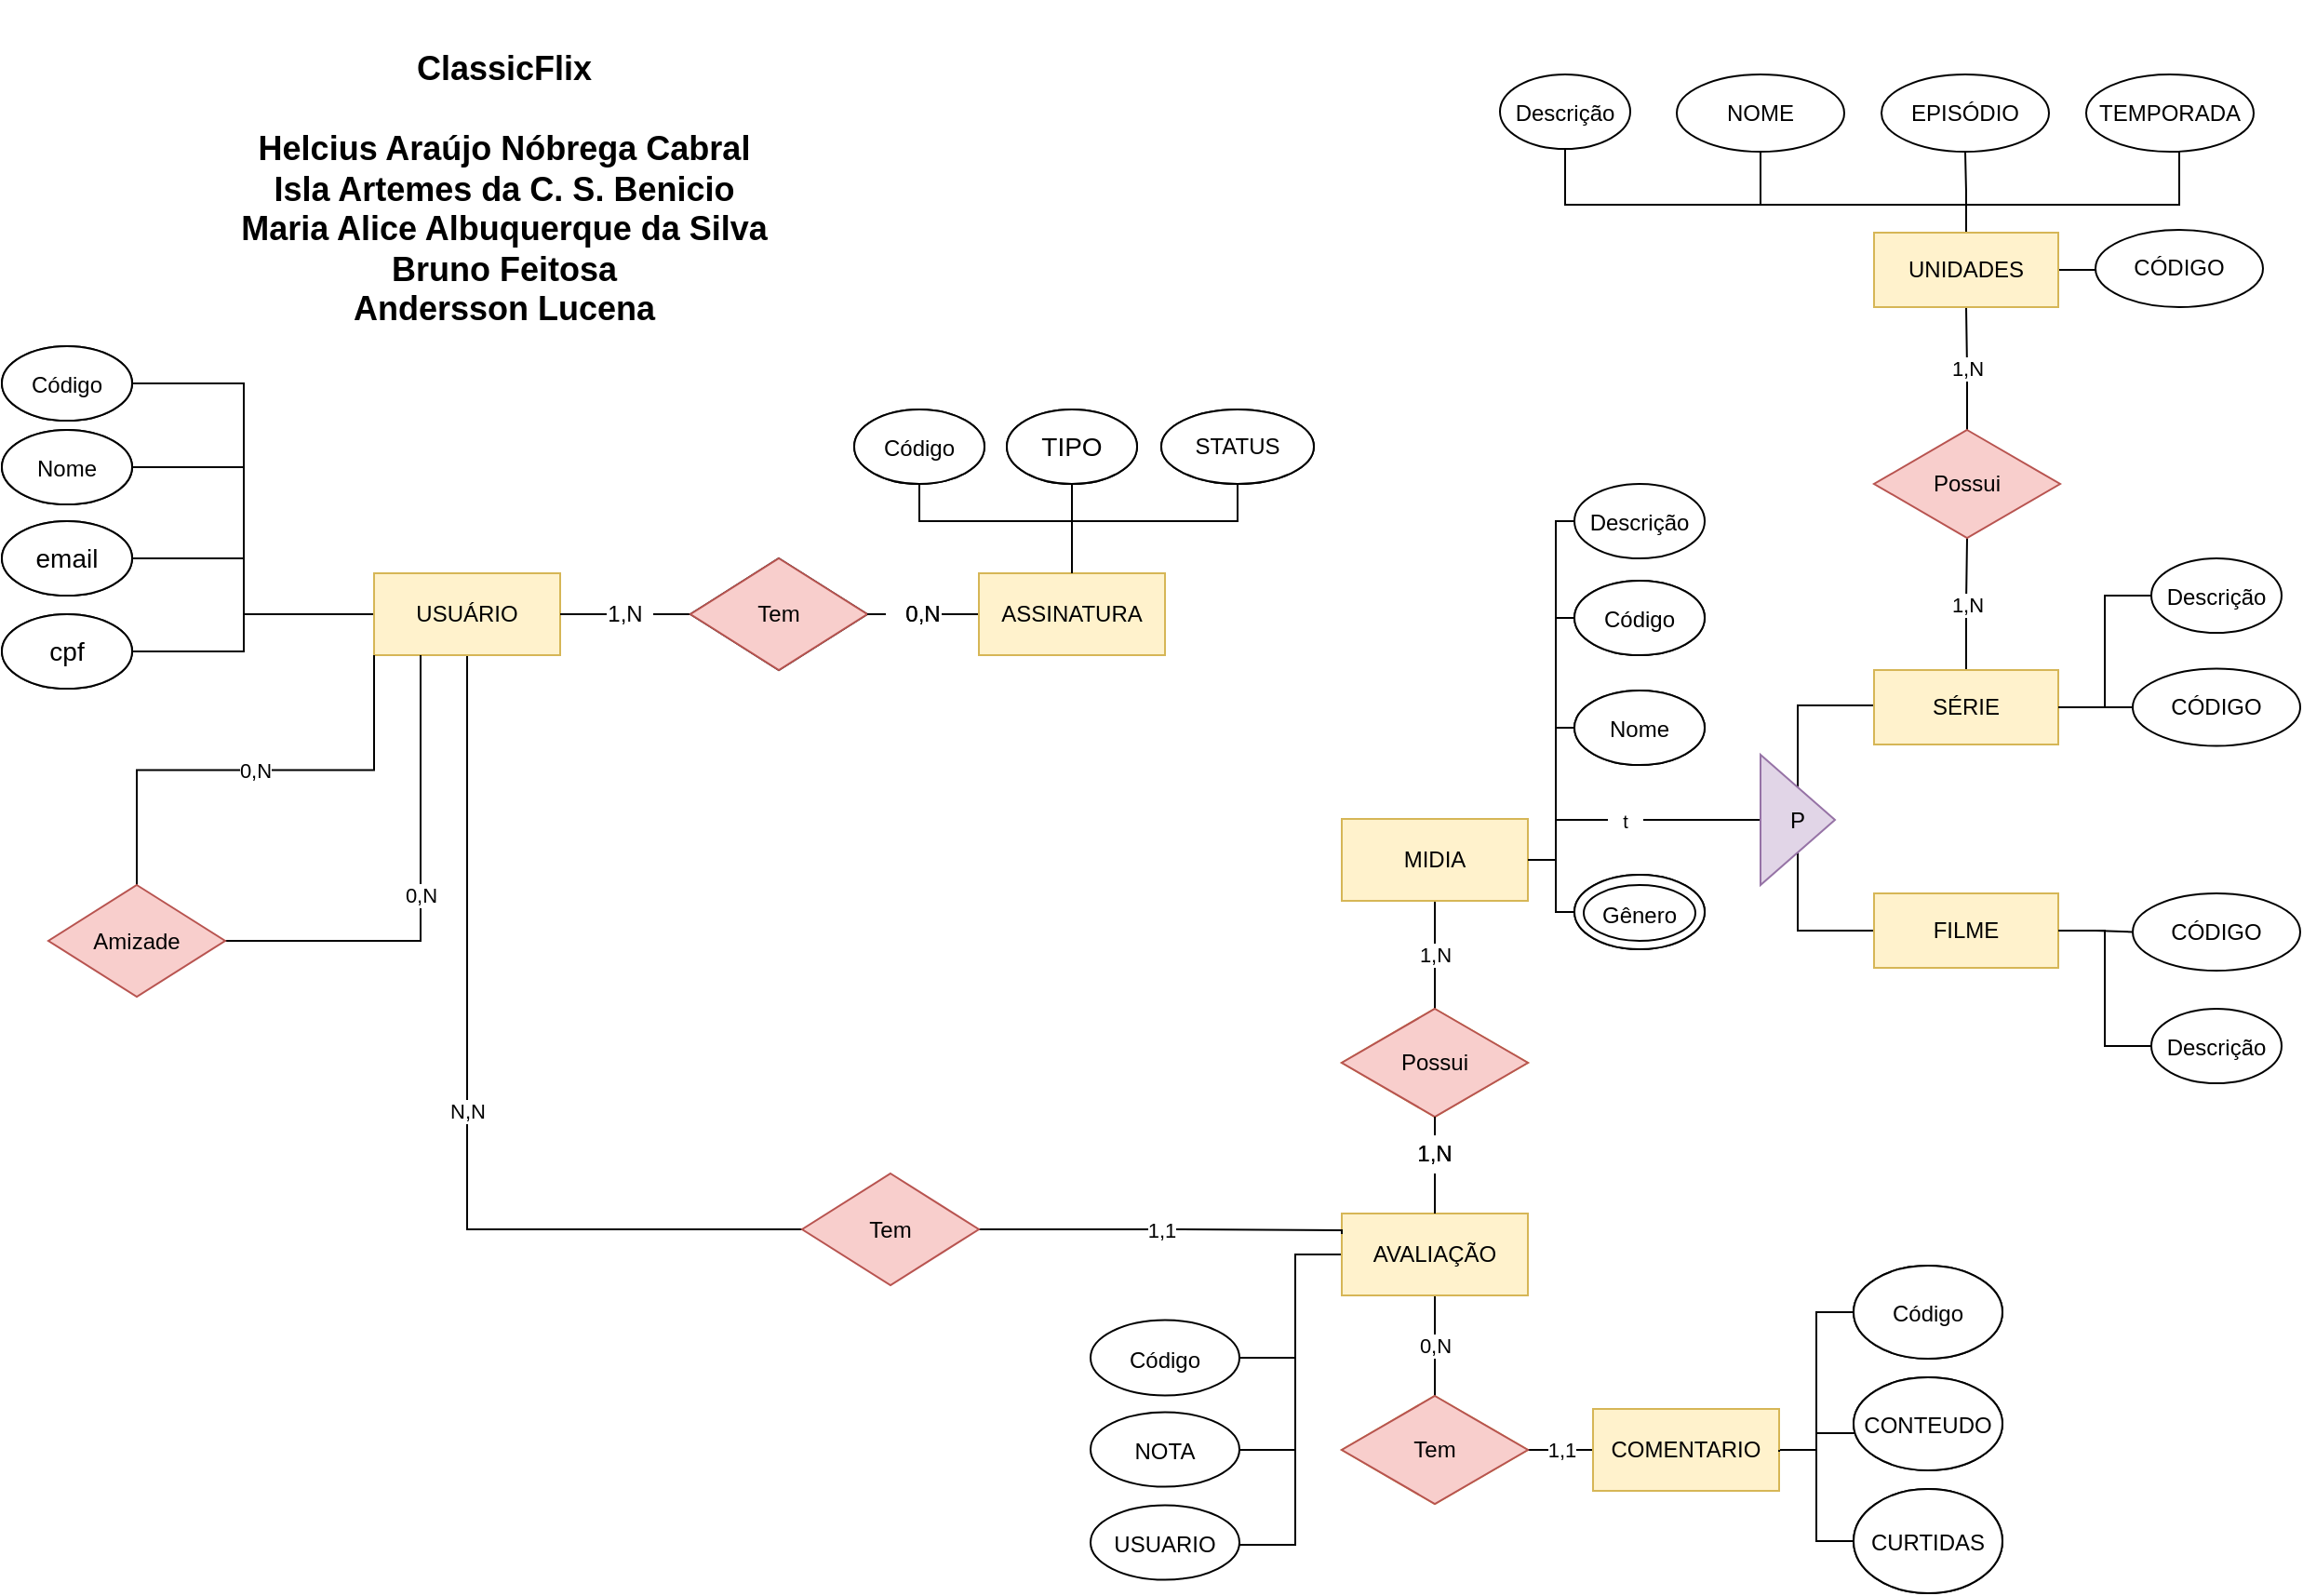 <mxfile version="20.4.2" type="device"><diagram id="C5RBs43oDa-KdzZeNtuy" name="Page-1"><mxGraphModel dx="1210" dy="1848" grid="1" gridSize="10" guides="1" tooltips="1" connect="1" arrows="1" fold="1" page="1" pageScale="1" pageWidth="827" pageHeight="1169" math="0" shadow="0"><root><mxCell id="WIyWlLk6GJQsqaUBKTNV-0"/><mxCell id="WIyWlLk6GJQsqaUBKTNV-1" parent="WIyWlLk6GJQsqaUBKTNV-0"/><mxCell id="F08XExmkQntdWIFzHGbd-15" style="edgeStyle=orthogonalEdgeStyle;rounded=0;orthogonalLoop=1;jettySize=auto;html=1;endArrow=none;endFill=0;entryX=0;entryY=0.5;entryDx=0;entryDy=0;" parent="WIyWlLk6GJQsqaUBKTNV-1" source="F08XExmkQntdWIFzHGbd-16" target="F08XExmkQntdWIFzHGbd-176" edge="1"><mxGeometry relative="1" as="geometry"><mxPoint x="345" y="-838" as="targetPoint"/><Array as="points"><mxPoint x="315" y="-810"/><mxPoint x="315" y="-830"/></Array></mxGeometry></mxCell><mxCell id="F08XExmkQntdWIFzHGbd-151" style="edgeStyle=orthogonalEdgeStyle;rounded=0;orthogonalLoop=1;jettySize=auto;html=1;exitX=1;exitY=0.5;exitDx=0;exitDy=0;endArrow=none;endFill=0;" parent="WIyWlLk6GJQsqaUBKTNV-1" source="F08XExmkQntdWIFzHGbd-152" edge="1"><mxGeometry relative="1" as="geometry"><mxPoint x="380" y="-830" as="targetPoint"/><Array as="points"><mxPoint x="315" y="-954"/><mxPoint x="315" y="-830"/></Array></mxGeometry></mxCell><mxCell id="F08XExmkQntdWIFzHGbd-10" value="&lt;font style=&quot;font-size: 12px;&quot;&gt;Código&lt;/font&gt;" style="ellipse;whiteSpace=wrap;html=1;fontSize=14;" parent="WIyWlLk6GJQsqaUBKTNV-1" vertex="1"><mxGeometry x="185" y="-974" width="70" height="40" as="geometry"/></mxCell><mxCell id="F08XExmkQntdWIFzHGbd-11" style="edgeStyle=orthogonalEdgeStyle;rounded=0;orthogonalLoop=1;jettySize=auto;html=1;endArrow=none;endFill=0;entryX=0;entryY=0.5;entryDx=0;entryDy=0;" parent="WIyWlLk6GJQsqaUBKTNV-1" source="F08XExmkQntdWIFzHGbd-12" target="F08XExmkQntdWIFzHGbd-176" edge="1"><mxGeometry relative="1" as="geometry"><mxPoint x="345" y="-838" as="targetPoint"/><Array as="points"><mxPoint x="315" y="-909"/><mxPoint x="315" y="-830"/></Array></mxGeometry></mxCell><mxCell id="F08XExmkQntdWIFzHGbd-12" value="&lt;font style=&quot;font-size: 12px;&quot;&gt;Nome&lt;/font&gt;" style="ellipse;whiteSpace=wrap;html=1;fontSize=14;" parent="WIyWlLk6GJQsqaUBKTNV-1" vertex="1"><mxGeometry x="185" y="-929" width="70" height="40" as="geometry"/></mxCell><mxCell id="F08XExmkQntdWIFzHGbd-13" value="" style="edgeStyle=orthogonalEdgeStyle;rounded=0;orthogonalLoop=1;jettySize=auto;html=1;fontSize=10;endArrow=none;endFill=0;strokeColor=default;entryX=0;entryY=0.5;entryDx=0;entryDy=0;" parent="WIyWlLk6GJQsqaUBKTNV-1" source="F08XExmkQntdWIFzHGbd-14" target="F08XExmkQntdWIFzHGbd-176" edge="1"><mxGeometry relative="1" as="geometry"><Array as="points"><mxPoint x="315" y="-860"/><mxPoint x="315" y="-830"/></Array><mxPoint x="380" y="-770" as="targetPoint"/></mxGeometry></mxCell><mxCell id="F08XExmkQntdWIFzHGbd-14" value="&lt;font style=&quot;font-size: 12px;&quot;&gt;Descrição&lt;/font&gt;" style="ellipse;whiteSpace=wrap;html=1;fontSize=14;" parent="WIyWlLk6GJQsqaUBKTNV-1" vertex="1"><mxGeometry x="185" y="-880" width="70" height="40" as="geometry"/></mxCell><mxCell id="F08XExmkQntdWIFzHGbd-16" value="&lt;font style=&quot;font-size: 12px;&quot;&gt;Tipo S/PRO&lt;/font&gt;" style="ellipse;whiteSpace=wrap;html=1;fontSize=14;" parent="WIyWlLk6GJQsqaUBKTNV-1" vertex="1"><mxGeometry x="185" y="-830" width="70" height="40" as="geometry"/></mxCell><mxCell id="F08XExmkQntdWIFzHGbd-18" style="edgeStyle=orthogonalEdgeStyle;rounded=0;orthogonalLoop=1;jettySize=auto;html=1;exitX=0.5;exitY=1;exitDx=0;exitDy=0;endArrow=none;endFill=0;" parent="WIyWlLk6GJQsqaUBKTNV-1" source="F08XExmkQntdWIFzHGbd-14" target="F08XExmkQntdWIFzHGbd-14" edge="1"><mxGeometry relative="1" as="geometry"/></mxCell><mxCell id="F08XExmkQntdWIFzHGbd-35" value="VENDA" style="rounded=0;whiteSpace=wrap;html=1;" parent="WIyWlLk6GJQsqaUBKTNV-1" vertex="1"><mxGeometry x="385" y="-852" width="100" height="44" as="geometry"/></mxCell><mxCell id="F08XExmkQntdWIFzHGbd-38" value="Têm" style="rhombus;whiteSpace=wrap;html=1;" parent="WIyWlLk6GJQsqaUBKTNV-1" vertex="1"><mxGeometry x="555" y="-860" width="95" height="60" as="geometry"/></mxCell><mxCell id="F08XExmkQntdWIFzHGbd-56" style="edgeStyle=orthogonalEdgeStyle;rounded=0;orthogonalLoop=1;jettySize=auto;html=1;entryX=0.5;entryY=1;entryDx=0;entryDy=0;endArrow=none;endFill=0;" parent="WIyWlLk6GJQsqaUBKTNV-1" source="F08XExmkQntdWIFzHGbd-57" target="F08XExmkQntdWIFzHGbd-60" edge="1"><mxGeometry relative="1" as="geometry"><Array as="points"><mxPoint x="760" y="-900"/></Array></mxGeometry></mxCell><mxCell id="F08XExmkQntdWIFzHGbd-57" value="Forma de Pagamento" style="rounded=0;whiteSpace=wrap;html=1;" parent="WIyWlLk6GJQsqaUBKTNV-1" vertex="1"><mxGeometry x="710" y="-852" width="100" height="44" as="geometry"/></mxCell><mxCell id="F08XExmkQntdWIFzHGbd-58" style="edgeStyle=orthogonalEdgeStyle;rounded=0;orthogonalLoop=1;jettySize=auto;html=1;endArrow=none;endFill=0;" parent="WIyWlLk6GJQsqaUBKTNV-1" source="F08XExmkQntdWIFzHGbd-59" target="F08XExmkQntdWIFzHGbd-57" edge="1"><mxGeometry relative="1" as="geometry"><Array as="points"><mxPoint x="678" y="-880"/><mxPoint x="760" y="-880"/></Array></mxGeometry></mxCell><mxCell id="F08XExmkQntdWIFzHGbd-59" value="&lt;font style=&quot;font-size: 12px;&quot;&gt;Código&lt;/font&gt;" style="ellipse;whiteSpace=wrap;html=1;fontSize=14;" parent="WIyWlLk6GJQsqaUBKTNV-1" vertex="1"><mxGeometry x="643" y="-940" width="70" height="40" as="geometry"/></mxCell><mxCell id="F08XExmkQntdWIFzHGbd-60" value="&lt;font style=&quot;font-size: 10px;&quot;&gt;Crédito/Débito&lt;/font&gt;" style="ellipse;whiteSpace=wrap;html=1;fontSize=14;" parent="WIyWlLk6GJQsqaUBKTNV-1" vertex="1"><mxGeometry x="725" y="-940" width="70" height="40" as="geometry"/></mxCell><mxCell id="F08XExmkQntdWIFzHGbd-65" value="0,N" style="text;html=1;strokeColor=none;fillColor=none;align=center;verticalAlign=middle;whiteSpace=wrap;rounded=0;" parent="WIyWlLk6GJQsqaUBKTNV-1" vertex="1"><mxGeometry x="660" y="-841.5" width="40" height="23" as="geometry"/></mxCell><mxCell id="F08XExmkQntdWIFzHGbd-66" value="" style="edgeStyle=orthogonalEdgeStyle;rounded=0;orthogonalLoop=1;jettySize=auto;html=1;entryX=0;entryY=0.5;entryDx=0;entryDy=0;endArrow=none;endFill=0;" parent="WIyWlLk6GJQsqaUBKTNV-1" source="F08XExmkQntdWIFzHGbd-38" target="F08XExmkQntdWIFzHGbd-65" edge="1"><mxGeometry relative="1" as="geometry"><mxPoint x="650" y="-830" as="sourcePoint"/><mxPoint x="710" y="-830" as="targetPoint"/><Array as="points"><mxPoint x="660" y="-830"/><mxPoint x="660" y="-830"/></Array></mxGeometry></mxCell><mxCell id="F08XExmkQntdWIFzHGbd-73" value="" style="edgeStyle=orthogonalEdgeStyle;rounded=0;orthogonalLoop=1;jettySize=auto;html=1;fontSize=18;endArrow=none;endFill=0;exitX=1;exitY=0.5;exitDx=0;exitDy=0;" parent="WIyWlLk6GJQsqaUBKTNV-1" source="F08XExmkQntdWIFzHGbd-76" target="F08XExmkQntdWIFzHGbd-109" edge="1"><mxGeometry relative="1" as="geometry"><Array as="points"><mxPoint x="1020" y="-698"/><mxPoint x="1020" y="-828"/></Array></mxGeometry></mxCell><mxCell id="F08XExmkQntdWIFzHGbd-76" value="CLIENTE" style="rounded=0;whiteSpace=wrap;html=1;" parent="WIyWlLk6GJQsqaUBKTNV-1" vertex="1"><mxGeometry x="905" y="-720" width="100" height="44" as="geometry"/></mxCell><mxCell id="F08XExmkQntdWIFzHGbd-79" value="Tem" style="rhombus;whiteSpace=wrap;html=1;fillColor=#fff2cc;strokeColor=#d6b656;" parent="WIyWlLk6GJQsqaUBKTNV-1" vertex="1"><mxGeometry x="905" y="-618" width="100" height="58" as="geometry"/></mxCell><mxCell id="F08XExmkQntdWIFzHGbd-82" style="edgeStyle=orthogonalEdgeStyle;rounded=0;orthogonalLoop=1;jettySize=auto;html=1;fontSize=12;endArrow=none;endFill=0;" parent="WIyWlLk6GJQsqaUBKTNV-1" source="F08XExmkQntdWIFzHGbd-84" edge="1"><mxGeometry relative="1" as="geometry"><mxPoint x="955" y="-520" as="targetPoint"/></mxGeometry></mxCell><mxCell id="F08XExmkQntdWIFzHGbd-84" value="PET" style="rounded=0;whiteSpace=wrap;html=1;fillColor=#fff2cc;strokeColor=#d6b656;" parent="WIyWlLk6GJQsqaUBKTNV-1" vertex="1"><mxGeometry x="905" y="-508" width="100" height="44" as="geometry"/></mxCell><mxCell id="F08XExmkQntdWIFzHGbd-86" value="Tem" style="rhombus;whiteSpace=wrap;html=1;fillColor=#fff2cc;strokeColor=#d6b656;" parent="WIyWlLk6GJQsqaUBKTNV-1" vertex="1"><mxGeometry x="905" y="-410" width="100" height="58" as="geometry"/></mxCell><mxCell id="F08XExmkQntdWIFzHGbd-100" value="&lt;font style=&quot;font-size: 12px;&quot;&gt;Código&lt;/font&gt;" style="ellipse;whiteSpace=wrap;html=1;fontSize=14;" parent="WIyWlLk6GJQsqaUBKTNV-1" vertex="1"><mxGeometry x="1180" y="-480" width="80" height="50" as="geometry"/></mxCell><mxCell id="F08XExmkQntdWIFzHGbd-101" style="edgeStyle=orthogonalEdgeStyle;rounded=0;orthogonalLoop=1;jettySize=auto;html=1;fontSize=12;endArrow=none;endFill=0;exitX=0.038;exitY=0.36;exitDx=0;exitDy=0;exitPerimeter=0;entryX=1;entryY=0.5;entryDx=0;entryDy=0;" parent="WIyWlLk6GJQsqaUBKTNV-1" source="F08XExmkQntdWIFzHGbd-102" target="F08XExmkQntdWIFzHGbd-108" edge="1"><mxGeometry relative="1" as="geometry"><mxPoint x="1090" y="-430" as="targetPoint"/><mxPoint x="1160" y="-400" as="sourcePoint"/><Array as="points"><mxPoint x="1183" y="-390"/><mxPoint x="1160" y="-390"/><mxPoint x="1160" y="-381"/></Array></mxGeometry></mxCell><mxCell id="F08XExmkQntdWIFzHGbd-102" value="&lt;font style=&quot;font-size: 12px;&quot;&gt;Descrição&lt;br&gt;(Sintomas)&lt;/font&gt;" style="ellipse;whiteSpace=wrap;html=1;fontSize=14;" parent="WIyWlLk6GJQsqaUBKTNV-1" vertex="1"><mxGeometry x="1180" y="-420" width="80" height="50" as="geometry"/></mxCell><mxCell id="F08XExmkQntdWIFzHGbd-104" value="&lt;font style=&quot;font-size: 12px;&quot;&gt;Temperatura&lt;/font&gt;" style="ellipse;whiteSpace=wrap;html=1;fontSize=14;" parent="WIyWlLk6GJQsqaUBKTNV-1" vertex="1"><mxGeometry x="1180" y="-360" width="80" height="56" as="geometry"/></mxCell><mxCell id="F08XExmkQntdWIFzHGbd-107" style="edgeStyle=orthogonalEdgeStyle;rounded=0;orthogonalLoop=1;jettySize=auto;html=1;entryX=0;entryY=0.5;entryDx=0;entryDy=0;fontSize=10;endArrow=none;endFill=0;strokeColor=default;" parent="WIyWlLk6GJQsqaUBKTNV-1" source="F08XExmkQntdWIFzHGbd-108" target="F08XExmkQntdWIFzHGbd-100" edge="1"><mxGeometry relative="1" as="geometry"/></mxCell><mxCell id="F08XExmkQntdWIFzHGbd-108" value="Prontuário do Pet" style="rounded=0;whiteSpace=wrap;html=1;fillColor=#fff2cc;strokeColor=#d6b656;" parent="WIyWlLk6GJQsqaUBKTNV-1" vertex="1"><mxGeometry x="1040" y="-403" width="100" height="44" as="geometry"/></mxCell><mxCell id="F08XExmkQntdWIFzHGbd-109" value="&lt;font style=&quot;font-size: 12px;&quot;&gt;Código&lt;/font&gt;" style="ellipse;whiteSpace=wrap;html=1;fontSize=14;" parent="WIyWlLk6GJQsqaUBKTNV-1" vertex="1"><mxGeometry x="1030" y="-848" width="70" height="40" as="geometry"/></mxCell><mxCell id="F08XExmkQntdWIFzHGbd-110" style="edgeStyle=orthogonalEdgeStyle;rounded=0;orthogonalLoop=1;jettySize=auto;html=1;fontSize=18;endArrow=none;endFill=0;entryX=1;entryY=0.5;entryDx=0;entryDy=0;" parent="WIyWlLk6GJQsqaUBKTNV-1" source="F08XExmkQntdWIFzHGbd-111" target="F08XExmkQntdWIFzHGbd-76" edge="1"><mxGeometry relative="1" as="geometry"><mxPoint x="1010" y="-700" as="targetPoint"/><Array as="points"><mxPoint x="1020" y="-769"/><mxPoint x="1020" y="-698"/></Array></mxGeometry></mxCell><mxCell id="F08XExmkQntdWIFzHGbd-111" value="&lt;font style=&quot;font-size: 12px;&quot;&gt;Nome&lt;/font&gt;" style="ellipse;whiteSpace=wrap;html=1;fontSize=14;" parent="WIyWlLk6GJQsqaUBKTNV-1" vertex="1"><mxGeometry x="1030" y="-789" width="70" height="40" as="geometry"/></mxCell><mxCell id="F08XExmkQntdWIFzHGbd-113" style="edgeStyle=orthogonalEdgeStyle;rounded=0;orthogonalLoop=1;jettySize=auto;html=1;entryX=1;entryY=0.5;entryDx=0;entryDy=0;fontSize=12;endArrow=none;endFill=0;exitX=0;exitY=0.5;exitDx=0;exitDy=0;" parent="WIyWlLk6GJQsqaUBKTNV-1" source="F08XExmkQntdWIFzHGbd-114" target="F08XExmkQntdWIFzHGbd-76" edge="1"><mxGeometry relative="1" as="geometry"><Array as="points"><mxPoint x="1020" y="-670"/><mxPoint x="1020" y="-698"/></Array></mxGeometry></mxCell><mxCell id="F08XExmkQntdWIFzHGbd-114" value="&lt;font style=&quot;font-size: 12px;&quot;&gt;Telefone&lt;/font&gt;" style="ellipse;whiteSpace=wrap;html=1;fontSize=14;" parent="WIyWlLk6GJQsqaUBKTNV-1" vertex="1"><mxGeometry x="1030" y="-690" width="70" height="40" as="geometry"/></mxCell><mxCell id="F08XExmkQntdWIFzHGbd-117" value="&lt;font style=&quot;font-size: 18px;&quot;&gt;&lt;b style=&quot;&quot;&gt;ClassicFlix&lt;br&gt;&lt;br&gt;Helcius Araújo Nóbrega Cabral&lt;br&gt;Isla Artemes da C. S. Benicio&lt;br&gt;Maria Alice Albuquerque da Silva&lt;br&gt;Bruno Feitosa&lt;br&gt;Andersson Lucena&lt;br&gt;&lt;/b&gt;&lt;/font&gt;" style="text;html=1;strokeColor=none;fillColor=none;align=center;verticalAlign=middle;whiteSpace=wrap;rounded=0;" parent="WIyWlLk6GJQsqaUBKTNV-1" vertex="1"><mxGeometry x="255" y="-1160" width="400" height="204.25" as="geometry"/></mxCell><mxCell id="F08XExmkQntdWIFzHGbd-124" value="" style="edgeStyle=orthogonalEdgeStyle;rounded=0;orthogonalLoop=1;jettySize=auto;html=1;fontSize=12;endArrow=none;endFill=0;" parent="WIyWlLk6GJQsqaUBKTNV-1" edge="1"><mxGeometry relative="1" as="geometry"><mxPoint x="955" y="-560" as="sourcePoint"/><mxPoint x="955" y="-550" as="targetPoint"/></mxGeometry></mxCell><mxCell id="F08XExmkQntdWIFzHGbd-125" value="1,N" style="text;html=1;strokeColor=none;fillColor=none;align=center;verticalAlign=middle;whiteSpace=wrap;rounded=0;" parent="WIyWlLk6GJQsqaUBKTNV-1" vertex="1"><mxGeometry x="935" y="-550" width="40" height="20.5" as="geometry"/></mxCell><mxCell id="F08XExmkQntdWIFzHGbd-126" value="" style="edgeStyle=orthogonalEdgeStyle;rounded=0;orthogonalLoop=1;jettySize=auto;html=1;fontSize=12;endArrow=none;endFill=0;" parent="WIyWlLk6GJQsqaUBKTNV-1" source="F08XExmkQntdWIFzHGbd-84" target="F08XExmkQntdWIFzHGbd-125" edge="1"><mxGeometry relative="1" as="geometry"><mxPoint x="955" y="-520" as="targetPoint"/><mxPoint x="955" y="-508" as="sourcePoint"/></mxGeometry></mxCell><mxCell id="F08XExmkQntdWIFzHGbd-128" value="valor da compra" style="ellipse;whiteSpace=wrap;html=1;rounded=0;" parent="WIyWlLk6GJQsqaUBKTNV-1" vertex="1"><mxGeometry x="808" y="-940" width="82" height="40" as="geometry"/></mxCell><mxCell id="F08XExmkQntdWIFzHGbd-129" value="" style="endArrow=none;html=1;rounded=0;fontSize=10;exitX=0.5;exitY=0;exitDx=0;exitDy=0;entryX=0.5;entryY=1;entryDx=0;entryDy=0;strokeColor=default;endFill=0;" parent="WIyWlLk6GJQsqaUBKTNV-1" source="F08XExmkQntdWIFzHGbd-57" target="F08XExmkQntdWIFzHGbd-128" edge="1"><mxGeometry width="50" height="50" relative="1" as="geometry"><mxPoint x="800" y="-810" as="sourcePoint"/><mxPoint x="850" y="-860" as="targetPoint"/><Array as="points"><mxPoint x="760" y="-880"/><mxPoint x="849" y="-880"/></Array></mxGeometry></mxCell><mxCell id="F08XExmkQntdWIFzHGbd-139" style="edgeStyle=orthogonalEdgeStyle;rounded=0;orthogonalLoop=1;jettySize=auto;html=1;entryX=1;entryY=0.5;entryDx=0;entryDy=0;fontSize=10;endArrow=none;endFill=0;strokeColor=default;" parent="WIyWlLk6GJQsqaUBKTNV-1" target="F08XExmkQntdWIFzHGbd-108" edge="1"><mxGeometry relative="1" as="geometry"><mxPoint x="1140" y="-381" as="sourcePoint"/></mxGeometry></mxCell><mxCell id="F08XExmkQntdWIFzHGbd-140" style="edgeStyle=orthogonalEdgeStyle;rounded=0;orthogonalLoop=1;jettySize=auto;html=1;entryX=1;entryY=0.5;entryDx=0;entryDy=0;fontSize=10;endArrow=none;endFill=0;strokeColor=default;" parent="WIyWlLk6GJQsqaUBKTNV-1" target="F08XExmkQntdWIFzHGbd-108" edge="1"><mxGeometry relative="1" as="geometry"><mxPoint x="1140" y="-380.0" as="sourcePoint"/></mxGeometry></mxCell><mxCell id="F08XExmkQntdWIFzHGbd-152" value="&lt;font style=&quot;font-size: 12px;&quot;&gt;Código&lt;/font&gt;" style="ellipse;whiteSpace=wrap;html=1;fontSize=14;" parent="WIyWlLk6GJQsqaUBKTNV-1" vertex="1"><mxGeometry x="185" y="-974" width="70" height="40" as="geometry"/></mxCell><mxCell id="F08XExmkQntdWIFzHGbd-154" value="&lt;font style=&quot;font-size: 12px;&quot;&gt;Nome&lt;/font&gt;" style="ellipse;whiteSpace=wrap;html=1;fontSize=14;" parent="WIyWlLk6GJQsqaUBKTNV-1" vertex="1"><mxGeometry x="185" y="-929" width="70" height="40" as="geometry"/></mxCell><mxCell id="F08XExmkQntdWIFzHGbd-156" value="email" style="ellipse;whiteSpace=wrap;html=1;fontSize=14;" parent="WIyWlLk6GJQsqaUBKTNV-1" vertex="1"><mxGeometry x="185" y="-880" width="70" height="40" as="geometry"/></mxCell><mxCell id="F08XExmkQntdWIFzHGbd-158" value="cpf" style="ellipse;whiteSpace=wrap;html=1;fontSize=14;" parent="WIyWlLk6GJQsqaUBKTNV-1" vertex="1"><mxGeometry x="185" y="-830" width="70" height="40" as="geometry"/></mxCell><mxCell id="F08XExmkQntdWIFzHGbd-159" style="edgeStyle=orthogonalEdgeStyle;rounded=0;orthogonalLoop=1;jettySize=auto;html=1;exitX=0.5;exitY=1;exitDx=0;exitDy=0;endArrow=none;endFill=0;" parent="WIyWlLk6GJQsqaUBKTNV-1" source="F08XExmkQntdWIFzHGbd-156" target="F08XExmkQntdWIFzHGbd-156" edge="1"><mxGeometry relative="1" as="geometry"/></mxCell><mxCell id="F08XExmkQntdWIFzHGbd-331" value="N,N" style="edgeStyle=orthogonalEdgeStyle;rounded=0;orthogonalLoop=1;jettySize=auto;html=1;entryX=0;entryY=0.5;entryDx=0;entryDy=0;endArrow=none;endFill=0;" parent="WIyWlLk6GJQsqaUBKTNV-1" source="F08XExmkQntdWIFzHGbd-176" target="F08XExmkQntdWIFzHGbd-330" edge="1"><mxGeometry relative="1" as="geometry"><Array as="points"><mxPoint x="435" y="-500"/></Array></mxGeometry></mxCell><mxCell id="F08XExmkQntdWIFzHGbd-176" value="USUÁRIO" style="rounded=0;whiteSpace=wrap;html=1;fillColor=#fff2cc;strokeColor=#d6b656;" parent="WIyWlLk6GJQsqaUBKTNV-1" vertex="1"><mxGeometry x="385" y="-852" width="100" height="44" as="geometry"/></mxCell><mxCell id="F08XExmkQntdWIFzHGbd-290" value="" style="edgeStyle=orthogonalEdgeStyle;rounded=0;orthogonalLoop=1;jettySize=auto;html=1;endArrow=none;endFill=0;" parent="WIyWlLk6GJQsqaUBKTNV-1" source="F08XExmkQntdWIFzHGbd-179" target="F08XExmkQntdWIFzHGbd-197" edge="1"><mxGeometry relative="1" as="geometry"/></mxCell><mxCell id="F08XExmkQntdWIFzHGbd-179" value="Tem" style="rhombus;whiteSpace=wrap;html=1;fillColor=#f8cecc;strokeColor=#b85450;" parent="WIyWlLk6GJQsqaUBKTNV-1" vertex="1"><mxGeometry x="555" y="-860" width="95" height="60" as="geometry"/></mxCell><mxCell id="F08XExmkQntdWIFzHGbd-197" value="1,N" style="text;html=1;strokeColor=none;fillColor=none;align=center;verticalAlign=middle;whiteSpace=wrap;rounded=0;" parent="WIyWlLk6GJQsqaUBKTNV-1" vertex="1"><mxGeometry x="500" y="-841.5" width="40" height="23" as="geometry"/></mxCell><mxCell id="F08XExmkQntdWIFzHGbd-198" value="" style="edgeStyle=orthogonalEdgeStyle;rounded=0;orthogonalLoop=1;jettySize=auto;html=1;endArrow=none;endFill=0;exitX=1;exitY=0.5;exitDx=0;exitDy=0;" parent="WIyWlLk6GJQsqaUBKTNV-1" source="F08XExmkQntdWIFzHGbd-176" edge="1"><mxGeometry relative="1" as="geometry"><mxPoint x="432.485" y="-932.01" as="sourcePoint"/><mxPoint x="500" y="-830" as="targetPoint"/><Array as="points"><mxPoint x="510" y="-830"/><mxPoint x="510" y="-830"/></Array></mxGeometry></mxCell><mxCell id="F08XExmkQntdWIFzHGbd-199" style="edgeStyle=orthogonalEdgeStyle;rounded=0;orthogonalLoop=1;jettySize=auto;html=1;entryX=0.5;entryY=1;entryDx=0;entryDy=0;endArrow=none;endFill=0;" parent="WIyWlLk6GJQsqaUBKTNV-1" source="F08XExmkQntdWIFzHGbd-200" target="F08XExmkQntdWIFzHGbd-203" edge="1"><mxGeometry relative="1" as="geometry"><Array as="points"><mxPoint x="760" y="-900"/></Array></mxGeometry></mxCell><mxCell id="F08XExmkQntdWIFzHGbd-334" style="edgeStyle=orthogonalEdgeStyle;rounded=0;orthogonalLoop=1;jettySize=auto;html=1;endArrow=none;endFill=0;" parent="WIyWlLk6GJQsqaUBKTNV-1" source="F08XExmkQntdWIFzHGbd-200" target="F08XExmkQntdWIFzHGbd-208" edge="1"><mxGeometry relative="1" as="geometry"/></mxCell><mxCell id="F08XExmkQntdWIFzHGbd-200" value="ASSINATURA" style="rounded=0;whiteSpace=wrap;html=1;fillColor=#fff2cc;strokeColor=#d6b656;" parent="WIyWlLk6GJQsqaUBKTNV-1" vertex="1"><mxGeometry x="710" y="-852" width="100" height="44" as="geometry"/></mxCell><mxCell id="F08XExmkQntdWIFzHGbd-201" style="edgeStyle=orthogonalEdgeStyle;rounded=0;orthogonalLoop=1;jettySize=auto;html=1;endArrow=none;endFill=0;" parent="WIyWlLk6GJQsqaUBKTNV-1" source="F08XExmkQntdWIFzHGbd-202" target="F08XExmkQntdWIFzHGbd-200" edge="1"><mxGeometry relative="1" as="geometry"><Array as="points"><mxPoint x="678" y="-880"/><mxPoint x="760" y="-880"/></Array></mxGeometry></mxCell><mxCell id="F08XExmkQntdWIFzHGbd-202" value="&lt;font style=&quot;font-size: 12px;&quot;&gt;Código&lt;/font&gt;" style="ellipse;whiteSpace=wrap;html=1;fontSize=14;" parent="WIyWlLk6GJQsqaUBKTNV-1" vertex="1"><mxGeometry x="643" y="-940" width="70" height="40" as="geometry"/></mxCell><mxCell id="F08XExmkQntdWIFzHGbd-203" value="TIPO" style="ellipse;whiteSpace=wrap;html=1;fontSize=14;" parent="WIyWlLk6GJQsqaUBKTNV-1" vertex="1"><mxGeometry x="725" y="-940" width="70" height="40" as="geometry"/></mxCell><mxCell id="F08XExmkQntdWIFzHGbd-208" value="0,N" style="text;html=1;strokeColor=none;fillColor=none;align=center;verticalAlign=middle;whiteSpace=wrap;rounded=0;" parent="WIyWlLk6GJQsqaUBKTNV-1" vertex="1"><mxGeometry x="660" y="-841.5" width="40" height="23" as="geometry"/></mxCell><mxCell id="F08XExmkQntdWIFzHGbd-209" value="" style="edgeStyle=orthogonalEdgeStyle;rounded=0;orthogonalLoop=1;jettySize=auto;html=1;entryX=0;entryY=0.5;entryDx=0;entryDy=0;endArrow=none;endFill=0;" parent="WIyWlLk6GJQsqaUBKTNV-1" source="F08XExmkQntdWIFzHGbd-179" target="F08XExmkQntdWIFzHGbd-208" edge="1"><mxGeometry relative="1" as="geometry"><mxPoint x="650" y="-830" as="sourcePoint"/><mxPoint x="710" y="-830" as="targetPoint"/><Array as="points"><mxPoint x="660" y="-830"/><mxPoint x="660" y="-830"/></Array></mxGeometry></mxCell><mxCell id="F08XExmkQntdWIFzHGbd-216" value="" style="edgeStyle=orthogonalEdgeStyle;rounded=0;orthogonalLoop=1;jettySize=auto;html=1;fontSize=18;endArrow=none;endFill=0;exitX=1;exitY=0.5;exitDx=0;exitDy=0;" parent="WIyWlLk6GJQsqaUBKTNV-1" source="F08XExmkQntdWIFzHGbd-219" target="F08XExmkQntdWIFzHGbd-252" edge="1"><mxGeometry relative="1" as="geometry"><Array as="points"><mxPoint x="1020" y="-698"/><mxPoint x="1020" y="-828"/></Array></mxGeometry></mxCell><mxCell id="F08XExmkQntdWIFzHGbd-218" value="&amp;nbsp; &amp;nbsp;t&amp;nbsp; &amp;nbsp;" style="edgeStyle=orthogonalEdgeStyle;rounded=0;orthogonalLoop=1;jettySize=auto;html=1;fontSize=10;endArrow=none;endFill=0;strokeColor=default;entryX=0;entryY=0.5;entryDx=0;entryDy=0;" parent="WIyWlLk6GJQsqaUBKTNV-1" source="F08XExmkQntdWIFzHGbd-219" target="F08XExmkQntdWIFzHGbd-294" edge="1"><mxGeometry relative="1" as="geometry"><Array as="points"><mxPoint x="1020" y="-698"/><mxPoint x="1020" y="-719"/></Array><mxPoint x="1100" y="-720" as="targetPoint"/></mxGeometry></mxCell><mxCell id="F08XExmkQntdWIFzHGbd-320" value="1,N" style="edgeStyle=orthogonalEdgeStyle;rounded=0;orthogonalLoop=1;jettySize=auto;html=1;entryX=0.5;entryY=0;entryDx=0;entryDy=0;endArrow=none;endFill=0;" parent="WIyWlLk6GJQsqaUBKTNV-1" source="F08XExmkQntdWIFzHGbd-219" target="F08XExmkQntdWIFzHGbd-222" edge="1"><mxGeometry relative="1" as="geometry"/></mxCell><mxCell id="F08XExmkQntdWIFzHGbd-219" value="MIDIA" style="rounded=0;whiteSpace=wrap;html=1;fillColor=#fff2cc;strokeColor=#d6b656;" parent="WIyWlLk6GJQsqaUBKTNV-1" vertex="1"><mxGeometry x="905" y="-720" width="100" height="44" as="geometry"/></mxCell><mxCell id="F08XExmkQntdWIFzHGbd-222" value="&lt;font style=&quot;vertical-align: inherit;&quot;&gt;&lt;font style=&quot;vertical-align: inherit;&quot;&gt;Possui&lt;/font&gt;&lt;/font&gt;" style="rhombus;whiteSpace=wrap;html=1;fillColor=#f8cecc;strokeColor=#b85450;" parent="WIyWlLk6GJQsqaUBKTNV-1" vertex="1"><mxGeometry x="905" y="-618" width="100" height="58" as="geometry"/></mxCell><mxCell id="F08XExmkQntdWIFzHGbd-225" style="edgeStyle=orthogonalEdgeStyle;rounded=0;orthogonalLoop=1;jettySize=auto;html=1;fontSize=12;endArrow=none;endFill=0;" parent="WIyWlLk6GJQsqaUBKTNV-1" source="F08XExmkQntdWIFzHGbd-227" edge="1"><mxGeometry relative="1" as="geometry"><mxPoint x="955" y="-520" as="targetPoint"/></mxGeometry></mxCell><mxCell id="F08XExmkQntdWIFzHGbd-321" value="" style="edgeStyle=orthogonalEdgeStyle;rounded=0;orthogonalLoop=1;jettySize=auto;html=1;endArrow=none;endFill=0;" parent="WIyWlLk6GJQsqaUBKTNV-1" source="F08XExmkQntdWIFzHGbd-227" target="F08XExmkQntdWIFzHGbd-237" edge="1"><mxGeometry relative="1" as="geometry"><Array as="points"><mxPoint x="880" y="-486"/><mxPoint x="880" y="-381"/></Array></mxGeometry></mxCell><mxCell id="F08XExmkQntdWIFzHGbd-322" style="edgeStyle=orthogonalEdgeStyle;rounded=0;orthogonalLoop=1;jettySize=auto;html=1;entryX=1;entryY=0.5;entryDx=0;entryDy=0;endArrow=none;endFill=0;" parent="WIyWlLk6GJQsqaUBKTNV-1" source="F08XExmkQntdWIFzHGbd-227" target="F08XExmkQntdWIFzHGbd-235" edge="1"><mxGeometry relative="1" as="geometry"><Array as="points"><mxPoint x="880" y="-486"/><mxPoint x="880" y="-430"/></Array></mxGeometry></mxCell><mxCell id="F08XExmkQntdWIFzHGbd-324" style="edgeStyle=orthogonalEdgeStyle;rounded=0;orthogonalLoop=1;jettySize=auto;html=1;entryX=1;entryY=0.5;entryDx=0;entryDy=0;endArrow=none;endFill=0;" parent="WIyWlLk6GJQsqaUBKTNV-1" source="F08XExmkQntdWIFzHGbd-227" target="F08XExmkQntdWIFzHGbd-323" edge="1"><mxGeometry relative="1" as="geometry"><Array as="points"><mxPoint x="880" y="-486"/><mxPoint x="880" y="-330"/><mxPoint x="850" y="-330"/></Array></mxGeometry></mxCell><mxCell id="F08XExmkQntdWIFzHGbd-325" value="0,N" style="edgeStyle=orthogonalEdgeStyle;rounded=0;orthogonalLoop=1;jettySize=auto;html=1;entryX=0.5;entryY=0;entryDx=0;entryDy=0;endArrow=none;endFill=0;" parent="WIyWlLk6GJQsqaUBKTNV-1" source="F08XExmkQntdWIFzHGbd-227" target="F08XExmkQntdWIFzHGbd-229" edge="1"><mxGeometry relative="1" as="geometry"/></mxCell><mxCell id="F08XExmkQntdWIFzHGbd-227" value="AVALIAÇÃO" style="rounded=0;whiteSpace=wrap;html=1;fillColor=#fff2cc;strokeColor=#d6b656;" parent="WIyWlLk6GJQsqaUBKTNV-1" vertex="1"><mxGeometry x="905" y="-508" width="100" height="44" as="geometry"/></mxCell><mxCell id="F08XExmkQntdWIFzHGbd-326" value="1,1" style="edgeStyle=orthogonalEdgeStyle;rounded=0;orthogonalLoop=1;jettySize=auto;html=1;entryX=0;entryY=0.5;entryDx=0;entryDy=0;endArrow=none;endFill=0;" parent="WIyWlLk6GJQsqaUBKTNV-1" source="F08XExmkQntdWIFzHGbd-229" target="F08XExmkQntdWIFzHGbd-251" edge="1"><mxGeometry relative="1" as="geometry"/></mxCell><mxCell id="F08XExmkQntdWIFzHGbd-229" value="Tem" style="rhombus;whiteSpace=wrap;html=1;fillColor=#f8cecc;strokeColor=#b85450;" parent="WIyWlLk6GJQsqaUBKTNV-1" vertex="1"><mxGeometry x="905" y="-410" width="100" height="58" as="geometry"/></mxCell><mxCell id="F08XExmkQntdWIFzHGbd-235" value="&lt;font style=&quot;font-size: 12px;&quot;&gt;Código&lt;/font&gt;" style="ellipse;whiteSpace=wrap;html=1;fontSize=14;" parent="WIyWlLk6GJQsqaUBKTNV-1" vertex="1"><mxGeometry x="770" y="-450.75" width="80" height="40.5" as="geometry"/></mxCell><mxCell id="F08XExmkQntdWIFzHGbd-237" value="&lt;font style=&quot;font-size: 12px;&quot;&gt;NOTA&lt;/font&gt;" style="ellipse;whiteSpace=wrap;html=1;fontSize=14;" parent="WIyWlLk6GJQsqaUBKTNV-1" vertex="1"><mxGeometry x="770" y="-401.25" width="80" height="40" as="geometry"/></mxCell><mxCell id="F08XExmkQntdWIFzHGbd-243" value="&lt;font style=&quot;font-size: 12px;&quot;&gt;Código&lt;/font&gt;" style="ellipse;whiteSpace=wrap;html=1;fontSize=14;" parent="WIyWlLk6GJQsqaUBKTNV-1" vertex="1"><mxGeometry x="1180" y="-480" width="80" height="50" as="geometry"/></mxCell><mxCell id="F08XExmkQntdWIFzHGbd-245" value="&lt;span style=&quot;font-size: 12px;&quot;&gt;CONTEUDO&lt;/span&gt;" style="ellipse;whiteSpace=wrap;html=1;fontSize=14;" parent="WIyWlLk6GJQsqaUBKTNV-1" vertex="1"><mxGeometry x="1180" y="-420" width="80" height="50" as="geometry"/></mxCell><mxCell id="F08XExmkQntdWIFzHGbd-327" style="edgeStyle=orthogonalEdgeStyle;rounded=0;orthogonalLoop=1;jettySize=auto;html=1;entryX=1;entryY=0.5;entryDx=0;entryDy=0;endArrow=none;endFill=0;" parent="WIyWlLk6GJQsqaUBKTNV-1" source="F08XExmkQntdWIFzHGbd-247" target="F08XExmkQntdWIFzHGbd-251" edge="1"><mxGeometry relative="1" as="geometry"/></mxCell><mxCell id="F08XExmkQntdWIFzHGbd-247" value="&lt;span style=&quot;font-size: 12px;&quot;&gt;CURTIDAS&lt;/span&gt;" style="ellipse;whiteSpace=wrap;html=1;fontSize=14;" parent="WIyWlLk6GJQsqaUBKTNV-1" vertex="1"><mxGeometry x="1180" y="-360" width="80" height="56" as="geometry"/></mxCell><mxCell id="F08XExmkQntdWIFzHGbd-251" value="COMENTARIO" style="rounded=0;whiteSpace=wrap;html=1;fillColor=#fff2cc;strokeColor=#d6b656;" parent="WIyWlLk6GJQsqaUBKTNV-1" vertex="1"><mxGeometry x="1040" y="-403" width="100" height="44" as="geometry"/></mxCell><mxCell id="F08XExmkQntdWIFzHGbd-252" value="&lt;font style=&quot;font-size: 12px;&quot;&gt;Código&lt;/font&gt;" style="ellipse;whiteSpace=wrap;html=1;fontSize=14;" parent="WIyWlLk6GJQsqaUBKTNV-1" vertex="1"><mxGeometry x="1030" y="-848" width="70" height="40" as="geometry"/></mxCell><mxCell id="F08XExmkQntdWIFzHGbd-253" style="edgeStyle=orthogonalEdgeStyle;rounded=0;orthogonalLoop=1;jettySize=auto;html=1;fontSize=18;endArrow=none;endFill=0;entryX=1;entryY=0.5;entryDx=0;entryDy=0;" parent="WIyWlLk6GJQsqaUBKTNV-1" source="F08XExmkQntdWIFzHGbd-254" target="F08XExmkQntdWIFzHGbd-219" edge="1"><mxGeometry relative="1" as="geometry"><mxPoint x="1010" y="-700" as="targetPoint"/><Array as="points"><mxPoint x="1020" y="-769"/><mxPoint x="1020" y="-698"/></Array></mxGeometry></mxCell><mxCell id="F08XExmkQntdWIFzHGbd-254" value="&lt;font style=&quot;font-size: 12px;&quot;&gt;Nome&lt;/font&gt;" style="ellipse;whiteSpace=wrap;html=1;fontSize=14;" parent="WIyWlLk6GJQsqaUBKTNV-1" vertex="1"><mxGeometry x="1030" y="-789" width="70" height="40" as="geometry"/></mxCell><mxCell id="F08XExmkQntdWIFzHGbd-256" style="edgeStyle=orthogonalEdgeStyle;rounded=0;orthogonalLoop=1;jettySize=auto;html=1;entryX=1;entryY=0.5;entryDx=0;entryDy=0;fontSize=12;endArrow=none;endFill=0;exitX=0;exitY=0.5;exitDx=0;exitDy=0;" parent="WIyWlLk6GJQsqaUBKTNV-1" source="F08XExmkQntdWIFzHGbd-257" target="F08XExmkQntdWIFzHGbd-219" edge="1"><mxGeometry relative="1" as="geometry"><Array as="points"><mxPoint x="1020" y="-670"/><mxPoint x="1020" y="-698"/></Array></mxGeometry></mxCell><mxCell id="F08XExmkQntdWIFzHGbd-257" value="&lt;font style=&quot;font-size: 12px;&quot;&gt;Telefone&lt;/font&gt;" style="ellipse;whiteSpace=wrap;html=1;fontSize=14;" parent="WIyWlLk6GJQsqaUBKTNV-1" vertex="1"><mxGeometry x="1030" y="-690" width="70" height="40" as="geometry"/></mxCell><mxCell id="F08XExmkQntdWIFzHGbd-266" value="" style="edgeStyle=orthogonalEdgeStyle;rounded=0;orthogonalLoop=1;jettySize=auto;html=1;fontSize=12;endArrow=none;endFill=0;" parent="WIyWlLk6GJQsqaUBKTNV-1" edge="1"><mxGeometry relative="1" as="geometry"><mxPoint x="955" y="-560" as="sourcePoint"/><mxPoint x="955" y="-550" as="targetPoint"/></mxGeometry></mxCell><mxCell id="F08XExmkQntdWIFzHGbd-267" value="1,N" style="text;html=1;strokeColor=none;fillColor=none;align=center;verticalAlign=middle;whiteSpace=wrap;rounded=0;" parent="WIyWlLk6GJQsqaUBKTNV-1" vertex="1"><mxGeometry x="935" y="-550" width="40" height="20.5" as="geometry"/></mxCell><mxCell id="F08XExmkQntdWIFzHGbd-268" value="" style="edgeStyle=orthogonalEdgeStyle;rounded=0;orthogonalLoop=1;jettySize=auto;html=1;fontSize=12;endArrow=none;endFill=0;" parent="WIyWlLk6GJQsqaUBKTNV-1" source="F08XExmkQntdWIFzHGbd-227" target="F08XExmkQntdWIFzHGbd-267" edge="1"><mxGeometry relative="1" as="geometry"><mxPoint x="955" y="-520" as="targetPoint"/><mxPoint x="955" y="-508" as="sourcePoint"/></mxGeometry></mxCell><mxCell id="F08XExmkQntdWIFzHGbd-270" value="STATUS" style="ellipse;whiteSpace=wrap;html=1;rounded=0;" parent="WIyWlLk6GJQsqaUBKTNV-1" vertex="1"><mxGeometry x="808" y="-940" width="82" height="40" as="geometry"/></mxCell><mxCell id="F08XExmkQntdWIFzHGbd-271" value="" style="endArrow=none;html=1;rounded=0;fontSize=10;exitX=0.5;exitY=0;exitDx=0;exitDy=0;entryX=0.5;entryY=1;entryDx=0;entryDy=0;strokeColor=default;endFill=0;" parent="WIyWlLk6GJQsqaUBKTNV-1" source="F08XExmkQntdWIFzHGbd-200" target="F08XExmkQntdWIFzHGbd-270" edge="1"><mxGeometry width="50" height="50" relative="1" as="geometry"><mxPoint x="800" y="-810" as="sourcePoint"/><mxPoint x="850" y="-860" as="targetPoint"/><Array as="points"><mxPoint x="760" y="-880"/><mxPoint x="849" y="-880"/></Array></mxGeometry></mxCell><mxCell id="F08XExmkQntdWIFzHGbd-281" style="edgeStyle=orthogonalEdgeStyle;rounded=0;orthogonalLoop=1;jettySize=auto;html=1;entryX=1;entryY=0.5;entryDx=0;entryDy=0;fontSize=10;endArrow=none;endFill=0;strokeColor=default;" parent="WIyWlLk6GJQsqaUBKTNV-1" target="F08XExmkQntdWIFzHGbd-251" edge="1"><mxGeometry relative="1" as="geometry"><mxPoint x="1140" y="-381" as="sourcePoint"/></mxGeometry></mxCell><mxCell id="F08XExmkQntdWIFzHGbd-282" style="edgeStyle=orthogonalEdgeStyle;rounded=0;orthogonalLoop=1;jettySize=auto;html=1;entryX=1;entryY=0.5;entryDx=0;entryDy=0;fontSize=10;endArrow=none;endFill=0;strokeColor=default;" parent="WIyWlLk6GJQsqaUBKTNV-1" target="F08XExmkQntdWIFzHGbd-251" edge="1"><mxGeometry relative="1" as="geometry"><mxPoint x="1140" y="-380.0" as="sourcePoint"/></mxGeometry></mxCell><mxCell id="F08XExmkQntdWIFzHGbd-286" value="&lt;span style=&quot;font-size: 12px;&quot;&gt;Gênero&lt;/span&gt;" style="ellipse;whiteSpace=wrap;html=1;fontSize=14;" parent="WIyWlLk6GJQsqaUBKTNV-1" vertex="1"><mxGeometry x="1035" y="-684.5" width="60" height="30" as="geometry"/></mxCell><mxCell id="F08XExmkQntdWIFzHGbd-300" style="edgeStyle=orthogonalEdgeStyle;rounded=0;orthogonalLoop=1;jettySize=auto;html=1;entryX=0;entryY=0.5;entryDx=0;entryDy=0;endArrow=none;endFill=0;" parent="WIyWlLk6GJQsqaUBKTNV-1" source="F08XExmkQntdWIFzHGbd-294" target="F08XExmkQntdWIFzHGbd-298" edge="1"><mxGeometry relative="1" as="geometry"><Array as="points"><mxPoint x="1150" y="-781"/></Array></mxGeometry></mxCell><mxCell id="F08XExmkQntdWIFzHGbd-301" style="edgeStyle=orthogonalEdgeStyle;rounded=0;orthogonalLoop=1;jettySize=auto;html=1;entryX=0;entryY=0.5;entryDx=0;entryDy=0;endArrow=none;endFill=0;" parent="WIyWlLk6GJQsqaUBKTNV-1" source="F08XExmkQntdWIFzHGbd-294" target="F08XExmkQntdWIFzHGbd-299" edge="1"><mxGeometry relative="1" as="geometry"><Array as="points"><mxPoint x="1150" y="-660"/></Array></mxGeometry></mxCell><mxCell id="F08XExmkQntdWIFzHGbd-294" value="P" style="triangle;whiteSpace=wrap;html=1;rotation=0;fillColor=#e1d5e7;strokeColor=#9673a6;" parent="WIyWlLk6GJQsqaUBKTNV-1" vertex="1"><mxGeometry x="1130" y="-754.5" width="40" height="70" as="geometry"/></mxCell><mxCell id="F08XExmkQntdWIFzHGbd-303" value="" style="edgeStyle=orthogonalEdgeStyle;rounded=0;orthogonalLoop=1;jettySize=auto;html=1;endArrow=none;endFill=0;entryX=0;entryY=0.5;entryDx=0;entryDy=0;" parent="WIyWlLk6GJQsqaUBKTNV-1" source="F08XExmkQntdWIFzHGbd-298" target="F08XExmkQntdWIFzHGbd-302" edge="1"><mxGeometry relative="1" as="geometry"><Array as="points"><mxPoint x="1310" y="-780"/><mxPoint x="1310" y="-780"/></Array></mxGeometry></mxCell><mxCell id="F08XExmkQntdWIFzHGbd-309" value="1,N" style="edgeStyle=orthogonalEdgeStyle;rounded=0;orthogonalLoop=1;jettySize=auto;html=1;endArrow=none;endFill=0;" parent="WIyWlLk6GJQsqaUBKTNV-1" source="F08XExmkQntdWIFzHGbd-298" target="F08XExmkQntdWIFzHGbd-308" edge="1"><mxGeometry relative="1" as="geometry"/></mxCell><mxCell id="F08XExmkQntdWIFzHGbd-298" value="SÉRIE" style="rounded=0;whiteSpace=wrap;html=1;fillColor=#fff2cc;strokeColor=#d6b656;" parent="WIyWlLk6GJQsqaUBKTNV-1" vertex="1"><mxGeometry x="1191" y="-800" width="99" height="40" as="geometry"/></mxCell><mxCell id="ItUjktCZxWzg4voJM3CS-7" style="edgeStyle=orthogonalEdgeStyle;rounded=0;orthogonalLoop=1;jettySize=auto;html=1;entryX=0;entryY=0.5;entryDx=0;entryDy=0;endArrow=none;endFill=0;" parent="WIyWlLk6GJQsqaUBKTNV-1" source="F08XExmkQntdWIFzHGbd-299" target="ItUjktCZxWzg4voJM3CS-6" edge="1"><mxGeometry relative="1" as="geometry"/></mxCell><mxCell id="F08XExmkQntdWIFzHGbd-299" value="FILME" style="rounded=0;whiteSpace=wrap;html=1;fillColor=#fff2cc;strokeColor=#d6b656;" parent="WIyWlLk6GJQsqaUBKTNV-1" vertex="1"><mxGeometry x="1191" y="-680" width="99" height="40" as="geometry"/></mxCell><mxCell id="F08XExmkQntdWIFzHGbd-302" value="CÓDIGO" style="ellipse;whiteSpace=wrap;html=1;rounded=0;" parent="WIyWlLk6GJQsqaUBKTNV-1" vertex="1"><mxGeometry x="1330" y="-800.75" width="90" height="41.5" as="geometry"/></mxCell><mxCell id="F08XExmkQntdWIFzHGbd-304" value="" style="edgeStyle=orthogonalEdgeStyle;rounded=0;orthogonalLoop=1;jettySize=auto;html=1;endArrow=none;endFill=0;entryX=0;entryY=0.5;entryDx=0;entryDy=0;exitX=1;exitY=0.5;exitDx=0;exitDy=0;" parent="WIyWlLk6GJQsqaUBKTNV-1" source="F08XExmkQntdWIFzHGbd-299" target="F08XExmkQntdWIFzHGbd-305" edge="1"><mxGeometry relative="1" as="geometry"><mxPoint x="1360" y="-640" as="sourcePoint"/><Array as="points"><mxPoint x="1310" y="-659"/></Array></mxGeometry></mxCell><mxCell id="F08XExmkQntdWIFzHGbd-305" value="CÓDIGO" style="ellipse;whiteSpace=wrap;html=1;rounded=0;" parent="WIyWlLk6GJQsqaUBKTNV-1" vertex="1"><mxGeometry x="1330" y="-680" width="90" height="41.5" as="geometry"/></mxCell><mxCell id="F08XExmkQntdWIFzHGbd-311" value="1,N" style="edgeStyle=orthogonalEdgeStyle;rounded=0;orthogonalLoop=1;jettySize=auto;html=1;entryX=0.5;entryY=1;entryDx=0;entryDy=0;endArrow=none;endFill=0;" parent="WIyWlLk6GJQsqaUBKTNV-1" source="F08XExmkQntdWIFzHGbd-308" target="F08XExmkQntdWIFzHGbd-310" edge="1"><mxGeometry relative="1" as="geometry"/></mxCell><mxCell id="F08XExmkQntdWIFzHGbd-308" value="&lt;font style=&quot;vertical-align: inherit;&quot;&gt;&lt;font style=&quot;vertical-align: inherit;&quot;&gt;Possui&lt;/font&gt;&lt;/font&gt;" style="rhombus;whiteSpace=wrap;html=1;fillColor=#f8cecc;strokeColor=#b85450;" parent="WIyWlLk6GJQsqaUBKTNV-1" vertex="1"><mxGeometry x="1191" y="-929" width="100" height="58" as="geometry"/></mxCell><mxCell id="F08XExmkQntdWIFzHGbd-313" style="edgeStyle=orthogonalEdgeStyle;rounded=0;orthogonalLoop=1;jettySize=auto;html=1;entryX=0;entryY=0.5;entryDx=0;entryDy=0;endArrow=none;endFill=0;" parent="WIyWlLk6GJQsqaUBKTNV-1" source="F08XExmkQntdWIFzHGbd-310" target="F08XExmkQntdWIFzHGbd-312" edge="1"><mxGeometry relative="1" as="geometry"/></mxCell><mxCell id="F08XExmkQntdWIFzHGbd-317" style="edgeStyle=orthogonalEdgeStyle;rounded=0;orthogonalLoop=1;jettySize=auto;html=1;entryX=0.5;entryY=1;entryDx=0;entryDy=0;endArrow=none;endFill=0;" parent="WIyWlLk6GJQsqaUBKTNV-1" source="F08XExmkQntdWIFzHGbd-310" target="F08XExmkQntdWIFzHGbd-314" edge="1"><mxGeometry relative="1" as="geometry"><Array as="points"><mxPoint x="1241" y="-1050"/><mxPoint x="1130" y="-1050"/></Array></mxGeometry></mxCell><mxCell id="F08XExmkQntdWIFzHGbd-318" style="edgeStyle=orthogonalEdgeStyle;rounded=0;orthogonalLoop=1;jettySize=auto;html=1;entryX=0.5;entryY=1;entryDx=0;entryDy=0;endArrow=none;endFill=0;" parent="WIyWlLk6GJQsqaUBKTNV-1" source="F08XExmkQntdWIFzHGbd-310" target="F08XExmkQntdWIFzHGbd-315" edge="1"><mxGeometry relative="1" as="geometry"/></mxCell><mxCell id="F08XExmkQntdWIFzHGbd-319" style="edgeStyle=orthogonalEdgeStyle;rounded=0;orthogonalLoop=1;jettySize=auto;html=1;entryX=0.5;entryY=1;entryDx=0;entryDy=0;endArrow=none;endFill=0;" parent="WIyWlLk6GJQsqaUBKTNV-1" source="F08XExmkQntdWIFzHGbd-310" target="F08XExmkQntdWIFzHGbd-316" edge="1"><mxGeometry relative="1" as="geometry"><Array as="points"><mxPoint x="1241" y="-1050"/><mxPoint x="1355" y="-1050"/></Array></mxGeometry></mxCell><mxCell id="ItUjktCZxWzg4voJM3CS-5" style="edgeStyle=orthogonalEdgeStyle;rounded=0;orthogonalLoop=1;jettySize=auto;html=1;endArrow=none;endFill=0;" parent="WIyWlLk6GJQsqaUBKTNV-1" source="F08XExmkQntdWIFzHGbd-310" target="ItUjktCZxWzg4voJM3CS-4" edge="1"><mxGeometry relative="1" as="geometry"><Array as="points"><mxPoint x="1240" y="-1050"/><mxPoint x="1025" y="-1050"/></Array></mxGeometry></mxCell><mxCell id="F08XExmkQntdWIFzHGbd-310" value="UNIDADES" style="rounded=0;whiteSpace=wrap;html=1;fillColor=#fff2cc;strokeColor=#d6b656;" parent="WIyWlLk6GJQsqaUBKTNV-1" vertex="1"><mxGeometry x="1191" y="-1035" width="99" height="40" as="geometry"/></mxCell><mxCell id="F08XExmkQntdWIFzHGbd-312" value="CÓDIGO" style="ellipse;whiteSpace=wrap;html=1;rounded=0;" parent="WIyWlLk6GJQsqaUBKTNV-1" vertex="1"><mxGeometry x="1310" y="-1036.5" width="90" height="41.5" as="geometry"/></mxCell><mxCell id="F08XExmkQntdWIFzHGbd-314" value="NOME" style="ellipse;whiteSpace=wrap;html=1;rounded=0;" parent="WIyWlLk6GJQsqaUBKTNV-1" vertex="1"><mxGeometry x="1085" y="-1120" width="90" height="41.5" as="geometry"/></mxCell><mxCell id="F08XExmkQntdWIFzHGbd-315" value="EPISÓDIO" style="ellipse;whiteSpace=wrap;html=1;rounded=0;" parent="WIyWlLk6GJQsqaUBKTNV-1" vertex="1"><mxGeometry x="1195" y="-1120" width="90" height="41.5" as="geometry"/></mxCell><mxCell id="F08XExmkQntdWIFzHGbd-316" value="TEMPORADA" style="ellipse;whiteSpace=wrap;html=1;rounded=0;" parent="WIyWlLk6GJQsqaUBKTNV-1" vertex="1"><mxGeometry x="1305" y="-1120" width="90" height="41.5" as="geometry"/></mxCell><mxCell id="F08XExmkQntdWIFzHGbd-323" value="&lt;font style=&quot;font-size: 12px;&quot;&gt;USUARIO&lt;/font&gt;" style="ellipse;whiteSpace=wrap;html=1;fontSize=14;" parent="WIyWlLk6GJQsqaUBKTNV-1" vertex="1"><mxGeometry x="770" y="-351.25" width="80" height="40" as="geometry"/></mxCell><mxCell id="F08XExmkQntdWIFzHGbd-333" value="1,1" style="edgeStyle=orthogonalEdgeStyle;rounded=0;orthogonalLoop=1;jettySize=auto;html=1;entryX=0;entryY=0.25;entryDx=0;entryDy=0;endArrow=none;endFill=0;" parent="WIyWlLk6GJQsqaUBKTNV-1" source="F08XExmkQntdWIFzHGbd-330" target="F08XExmkQntdWIFzHGbd-227" edge="1"><mxGeometry relative="1" as="geometry"><Array as="points"><mxPoint x="808" y="-499"/><mxPoint x="905" y="-499"/></Array></mxGeometry></mxCell><mxCell id="F08XExmkQntdWIFzHGbd-330" value="Tem" style="rhombus;whiteSpace=wrap;html=1;fillColor=#f8cecc;strokeColor=#b85450;" parent="WIyWlLk6GJQsqaUBKTNV-1" vertex="1"><mxGeometry x="615" y="-529.5" width="95" height="60" as="geometry"/></mxCell><mxCell id="F08XExmkQntdWIFzHGbd-341" value="0,N" style="edgeStyle=orthogonalEdgeStyle;rounded=0;orthogonalLoop=1;jettySize=auto;html=1;entryX=0;entryY=1;entryDx=0;entryDy=0;endArrow=none;endFill=0;exitX=0.5;exitY=0;exitDx=0;exitDy=0;" parent="WIyWlLk6GJQsqaUBKTNV-1" source="F08XExmkQntdWIFzHGbd-340" target="F08XExmkQntdWIFzHGbd-176" edge="1"><mxGeometry relative="1" as="geometry"/></mxCell><mxCell id="F08XExmkQntdWIFzHGbd-342" value="0,N" style="edgeStyle=orthogonalEdgeStyle;rounded=0;orthogonalLoop=1;jettySize=auto;html=1;entryX=0.25;entryY=1;entryDx=0;entryDy=0;endArrow=none;endFill=0;" parent="WIyWlLk6GJQsqaUBKTNV-1" source="F08XExmkQntdWIFzHGbd-340" target="F08XExmkQntdWIFzHGbd-176" edge="1"><mxGeometry relative="1" as="geometry"/></mxCell><mxCell id="F08XExmkQntdWIFzHGbd-340" value="Amizade" style="rhombus;whiteSpace=wrap;html=1;fillColor=#f8cecc;strokeColor=#b85450;" parent="WIyWlLk6GJQsqaUBKTNV-1" vertex="1"><mxGeometry x="210" y="-684.5" width="95" height="60" as="geometry"/></mxCell><mxCell id="ItUjktCZxWzg4voJM3CS-1" style="edgeStyle=orthogonalEdgeStyle;rounded=0;orthogonalLoop=1;jettySize=auto;html=1;entryX=1;entryY=0.5;entryDx=0;entryDy=0;endArrow=none;endFill=0;" parent="WIyWlLk6GJQsqaUBKTNV-1" source="ItUjktCZxWzg4voJM3CS-0" target="F08XExmkQntdWIFzHGbd-219" edge="1"><mxGeometry relative="1" as="geometry"><Array as="points"><mxPoint x="1020" y="-880"/><mxPoint x="1020" y="-698"/></Array></mxGeometry></mxCell><mxCell id="ItUjktCZxWzg4voJM3CS-0" value="&lt;font style=&quot;font-size: 12px;&quot;&gt;Descrição&lt;/font&gt;" style="ellipse;whiteSpace=wrap;html=1;fontSize=14;" parent="WIyWlLk6GJQsqaUBKTNV-1" vertex="1"><mxGeometry x="1030" y="-900" width="70" height="40" as="geometry"/></mxCell><mxCell id="ItUjktCZxWzg4voJM3CS-3" style="edgeStyle=orthogonalEdgeStyle;rounded=0;orthogonalLoop=1;jettySize=auto;html=1;entryX=1;entryY=0.5;entryDx=0;entryDy=0;endArrow=none;endFill=0;" parent="WIyWlLk6GJQsqaUBKTNV-1" source="ItUjktCZxWzg4voJM3CS-2" target="F08XExmkQntdWIFzHGbd-298" edge="1"><mxGeometry relative="1" as="geometry"/></mxCell><mxCell id="ItUjktCZxWzg4voJM3CS-2" value="&lt;font style=&quot;font-size: 12px;&quot;&gt;Descrição&lt;/font&gt;" style="ellipse;whiteSpace=wrap;html=1;fontSize=14;" parent="WIyWlLk6GJQsqaUBKTNV-1" vertex="1"><mxGeometry x="1340" y="-860" width="70" height="40" as="geometry"/></mxCell><mxCell id="ItUjktCZxWzg4voJM3CS-4" value="&lt;font style=&quot;font-size: 12px;&quot;&gt;Descrição&lt;/font&gt;" style="ellipse;whiteSpace=wrap;html=1;fontSize=14;" parent="WIyWlLk6GJQsqaUBKTNV-1" vertex="1"><mxGeometry x="990" y="-1120" width="70" height="40" as="geometry"/></mxCell><mxCell id="ItUjktCZxWzg4voJM3CS-6" value="&lt;font style=&quot;font-size: 12px;&quot;&gt;Descrição&lt;/font&gt;" style="ellipse;whiteSpace=wrap;html=1;fontSize=14;" parent="WIyWlLk6GJQsqaUBKTNV-1" vertex="1"><mxGeometry x="1340" y="-618" width="70" height="40" as="geometry"/></mxCell></root></mxGraphModel></diagram></mxfile>